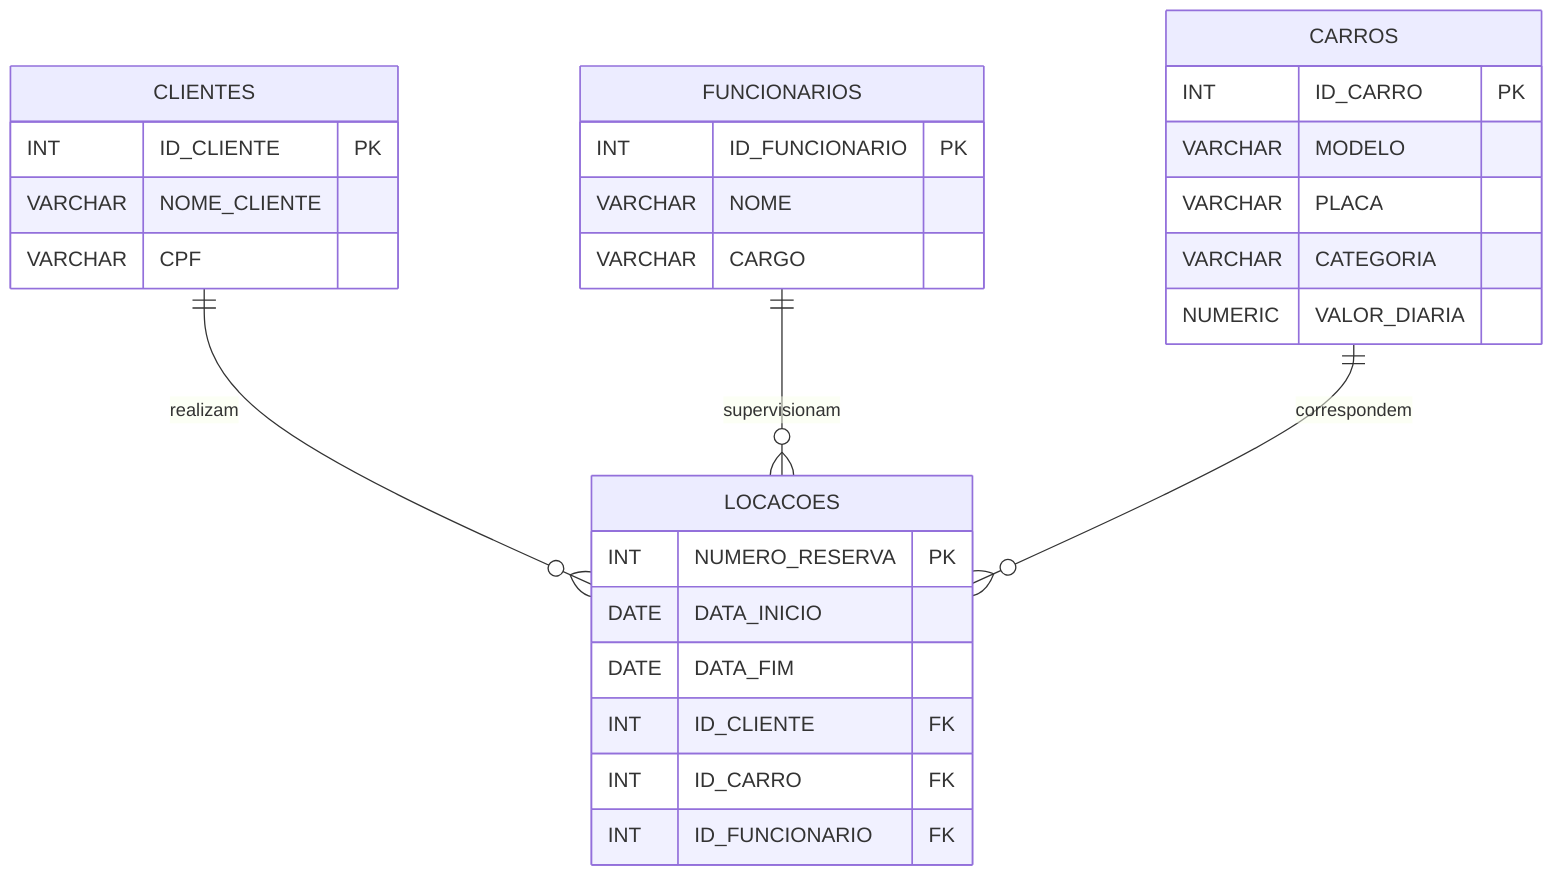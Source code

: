 erDiagram
    CLIENTES {
        INT ID_CLIENTE PK
        VARCHAR NOME_CLIENTE
        VARCHAR CPF
    }

    FUNCIONARIOS {
        INT ID_FUNCIONARIO PK
        VARCHAR NOME
        VARCHAR CARGO
    }

    CARROS {
        INT ID_CARRO PK
        VARCHAR MODELO
        VARCHAR PLACA
        VARCHAR CATEGORIA
        NUMERIC VALOR_DIARIA
    }

    LOCACOES {
        INT NUMERO_RESERVA PK
        DATE DATA_INICIO
        DATE DATA_FIM
        INT ID_CLIENTE FK
        INT ID_CARRO FK
        INT ID_FUNCIONARIO FK
    }

  
    CLIENTES ||--o{ LOCACOES : "realizam" 
    FUNCIONARIOS ||--o{ LOCACOES: "supervisionam" 
    CARROS ||--o{ LOCACOES: "correspondem "